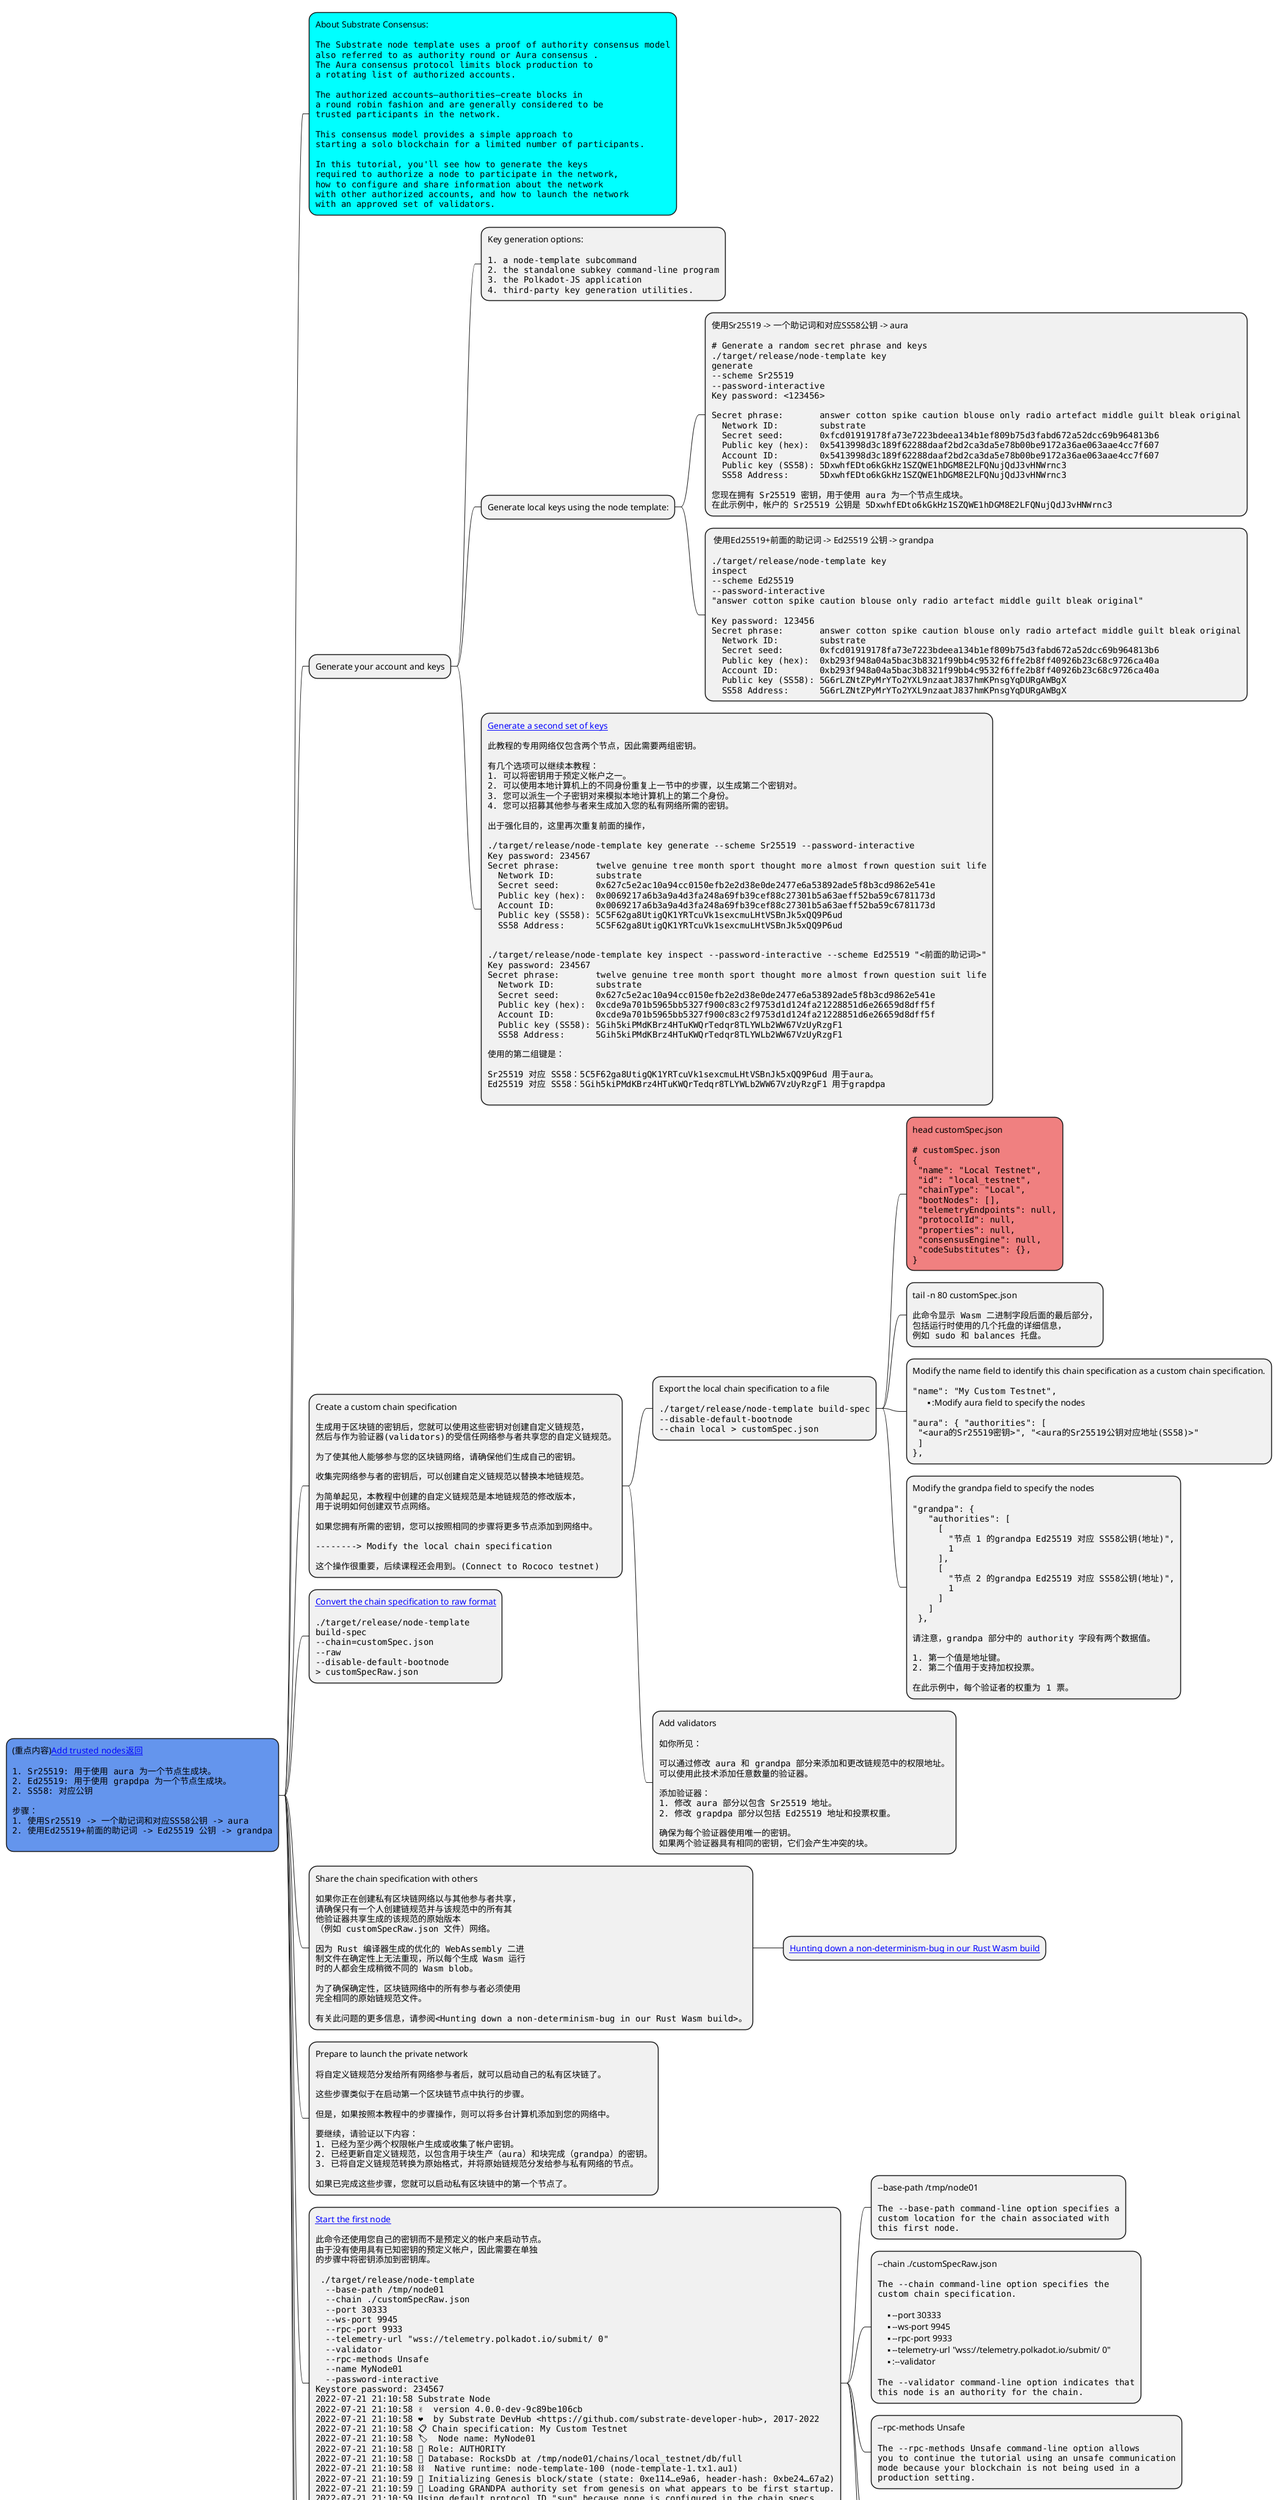 @startmindmap
'scale max 850 width
'!include ../../custom.conf
*[#cornflowerblue]:(重点内容)[[https://docs.substrate.io/tutorials/get-started/trusted-network/ Add trusted nodes]][[#总览 返回]]
<code>

1. Sr25519: 用于使用 aura 为一个节点生成块。
2. Ed25519: 用于使用 grapdpa 为一个节点生成块。
2. SS58: 对应公钥

步骤：
1. 使用Sr25519 -> 一个助记词和对应SS58公钥 -> aura
2. 使用Ed25519+前面的助记词 -> Ed25519 公钥 -> grandpa

</code>;
**[#aqua]:About Substrate Consensus:
<code>

The Substrate node template uses a proof of authority consensus model
also referred to as authority round or Aura consensus .
The Aura consensus protocol limits block production to
a rotating list of authorized accounts.

The authorized accounts—authorities—create blocks in
a round robin fashion and are generally considered to be
trusted participants in the network.

This consensus model provides a simple approach to
starting a solo blockchain for a limited number of participants.

In this tutorial, you'll see how to generate the keys
required to authorize a node to participate in the network,
how to configure and share information about the network
with other authorized accounts, and how to launch the network
with an approved set of validators.
</code>;
** Generate your account and keys
***:Key generation options:
<code>

1. a node-template subcommand
2. the standalone subkey command-line program
3. the Polkadot-JS application
4. third-party key generation utilities.
</code>;
*** Generate local keys using the node template:
****:使用Sr25519 -> 一个助记词和对应SS58公钥 -> aura
<code>

# Generate a random secret phrase and keys
./target/release/node-template key
generate
--scheme Sr25519
--password-interactive
Key password: <123456>

Secret phrase:       answer cotton spike caution blouse only radio artefact middle guilt bleak original
  Network ID:        substrate
  Secret seed:       0xfcd01919178fa73e7223bdeea134b1ef809b75d3fabd672a52dcc69b964813b6
  Public key (hex):  0x5413998d3c189f62288daaf2bd2ca3da5e78b00be9172a36ae063aae4cc7f607
  Account ID:        0x5413998d3c189f62288daaf2bd2ca3da5e78b00be9172a36ae063aae4cc7f607
  Public key (SS58): 5DxwhfEDto6kGkHz1SZQWE1hDGM8E2LFQNujQdJ3vHNWrnc3
  SS58 Address:      5DxwhfEDto6kGkHz1SZQWE1hDGM8E2LFQNujQdJ3vHNWrnc3

您现在拥有 Sr25519 密钥，用于使用 aura 为一个节点生成块。
在此示例中，帐户的 Sr25519 公钥是 5DxwhfEDto6kGkHz1SZQWE1hDGM8E2LFQNujQdJ3vHNWrnc3
</code>;
****: 使用Ed25519+前面的助记词 -> Ed25519 公钥 -> grandpa
<code>

./target/release/node-template key
inspect
--scheme Ed25519
--password-interactive
"answer cotton spike caution blouse only radio artefact middle guilt bleak original"

Key password: 123456
Secret phrase:       answer cotton spike caution blouse only radio artefact middle guilt bleak original
  Network ID:        substrate
  Secret seed:       0xfcd01919178fa73e7223bdeea134b1ef809b75d3fabd672a52dcc69b964813b6
  Public key (hex):  0xb293f948a04a5bac3b8321f99bb4c9532f6ffe2b8ff40926b23c68c9726ca40a
  Account ID:        0xb293f948a04a5bac3b8321f99bb4c9532f6ffe2b8ff40926b23c68c9726ca40a
  Public key (SS58): 5G6rLZNtZPyMrYTo2YXL9nzaatJ837hmKPnsgYqDURgAWBgX
  SS58 Address:      5G6rLZNtZPyMrYTo2YXL9nzaatJ837hmKPnsgYqDURgAWBgX
</code>;
***:[[https://docs.substrate.io/tutorials/get-started/trusted-network/#generate-a-second-set-of-keys Generate a second set of keys]]
<code>

此教程的专用网络仅包含两个节点，因此需要两组密钥。

有几个选项可以继续本教程：
1. 可以将密钥用于预定义帐户之一。
2. 可以使用本地计算机上的不同身份重复上一节中的步骤，以生成第二个密钥对。
3. 您可以派生一个子密钥对来模拟本地计算机上的第二个身份。
4. 您可以招募其他参与者来生成加入您的私有网络所需的密钥。

出于强化目的，这里再次重复前面的操作，

./target/release/node-template key generate --scheme Sr25519 --password-interactive
Key password: 234567
Secret phrase:       twelve genuine tree month sport thought more almost frown question suit life
  Network ID:        substrate
  Secret seed:       0x627c5e2ac10a94cc0150efb2e2d38e0de2477e6a53892ade5f8b3cd9862e541e
  Public key (hex):  0x0069217a6b3a9a4d3fa248a69fb39cef88c27301b5a63aeff52ba59c6781173d
  Account ID:        0x0069217a6b3a9a4d3fa248a69fb39cef88c27301b5a63aeff52ba59c6781173d
  Public key (SS58): 5C5F62ga8UtigQK1YRTcuVk1sexcmuLHtVSBnJk5xQQ9P6ud
  SS58 Address:      5C5F62ga8UtigQK1YRTcuVk1sexcmuLHtVSBnJk5xQQ9P6ud


./target/release/node-template key inspect --password-interactive --scheme Ed25519 "<前面的助记词>"
Key password: 234567
Secret phrase:       twelve genuine tree month sport thought more almost frown question suit life
  Network ID:        substrate
  Secret seed:       0x627c5e2ac10a94cc0150efb2e2d38e0de2477e6a53892ade5f8b3cd9862e541e
  Public key (hex):  0xcde9a701b5965bb5327f900c83c2f9753d1d124fa21228851d6e26659d8dff5f
  Account ID:        0xcde9a701b5965bb5327f900c83c2f9753d1d124fa21228851d6e26659d8dff5f
  Public key (SS58): 5Gih5kiPMdKBrz4HTuKWQrTedqr8TLYWLb2WW67VzUyRzgF1
  SS58 Address:      5Gih5kiPMdKBrz4HTuKWQrTedqr8TLYWLb2WW67VzUyRzgF1

使用的第二组键是：

Sr25519 对应 SS58：5C5F62ga8UtigQK1YRTcuVk1sexcmuLHtVSBnJk5xQQ9P6ud 用于aura。
Ed25519 对应 SS58：5Gih5kiPMdKBrz4HTuKWQrTedqr8TLYWLb2WW67VzUyRzgF1 用于grapdpa

</code>;
**:Create a custom chain specification
<code>

生成用于区块链的密钥后，您就可以使用这些密钥对创建自定义链规范，
然后与作为验证器(validators)的受信任网络参与者共享您的自定义链规范。

为了使其他人能够参与您的区块链网络，请确保他们生成自己的密钥。

收集完网络参与者的密钥后，可以创建自定义链规范以替换本地链规范。

为简单起见，本教程中创建的自定义链规范是本地链规范的修改版本，
用于说明如何创建双节点网络。

如果您拥有所需的密钥，您可以按照相同的步骤将更多节点添加到网络中。

--------> Modify the local chain specification

这个操作很重要，后续课程还会用到。(Connect to Rococo testnet)
</code>;
***:Export the local chain specification to a file
<code>

./target/release/node-template build-spec
--disable-default-bootnode
--chain local > customSpec.json
</code>;
****[#lightcoral]:head customSpec.json
<code>

# customSpec.json
{
 "name": "Local Testnet",
 "id": "local_testnet",
 "chainType": "Local",
 "bootNodes": [],
 "telemetryEndpoints": null,
 "protocolId": null,
 "properties": null,
 "consensusEngine": null,
 "codeSubstitutes": {},
}
</code>;
****:tail -n 80 customSpec.json
<code>

此命令显示 Wasm 二进制字段后面的最后部分，
包括运行时使用的几个托盘的详细信息，
例如 sudo 和 balances 托盘。
</code>;
****:Modify the name field to identify this chain specification as a custom chain specification.
<code>

"name": "My Custom Testnet",
</code>
****:Modify aura field to specify the nodes
<code>

"aura": { "authorities": [
 "<aura的Sr25519密钥>", "<aura的Sr25519公钥对应地址(SS58)>"
 ]
},
</code>;
****:Modify the grandpa field to specify the nodes
<code>

"grandpa": {
   "authorities": [
     [
       "节点 1 的grandpa Ed25519 对应 SS58公钥(地址)",
       1
     ],
     [
       "节点 2 的grandpa Ed25519 对应 SS58公钥(地址)",
       1
     ]
   ]
 },

请注意，grandpa 部分中的 authority 字段有两个数据值。

1. 第一个值是地址键。
2. 第二个值用于支持加权投票。

在此示例中，每个验证者的权重为 1 票。
</code>;
***:Add validators
<code>

如你所见：

可以通过修改 aura 和 grandpa 部分来添加和更改链规范中的权限地址。
可以使用此技术添加任意数量的验证器。

添加验证器：
1. 修改 aura 部分以包含 Sr25519 地址。
2. 修改 grapdpa 部分以包括 Ed25519 地址和投票权重。

确保为每个验证器使用唯一的密钥。
如果两个验证器具有相同的密钥，它们会产生冲突的块。
</code>;
**:[[https://docs.substrate.io/tutorials/get-started/trusted-network/#convert-the-chain-specification-to-raw-format Convert the chain specification to raw format]]
<code>

./target/release/node-template
build-spec
--chain=customSpec.json
--raw
--disable-default-bootnode
> customSpecRaw.json
</code>;
**:Share the chain specification with others
<code>

如果你正在创建私有区块链网络以与其他参与者共享，
请确保只有一个人创建链规范并与该规范中的所有其
他验证器共享生成的该规范的原始版本
（例如 customSpecRaw.json 文件）网络。

因为 Rust 编译器生成的优化的 WebAssembly 二进
制文件在确定性上无法重现，所以每个生成 Wasm 运行
时的人都会生成稍微不同的 Wasm blob。

为了确保确定性，区块链网络中的所有参与者必须使用
完全相同的原始链规范文件。

有关此问题的更多信息，请参阅<Hunting down a non-determinism-bug in our Rust Wasm build>。
</code>;
*** [[https://dev.to/gnunicorn/hunting-down-a-non-determinism-bug-in-our-rust-wasm-build-4fk1 Hunting down a non-determinism-bug in our Rust Wasm build]]
**:Prepare to launch the private network
<code>

将自定义链规范分发给所有网络参与者后，就可以启动自己的私有区块链了。

这些步骤类似于在启动第一个区块链节点中执行的步骤。

但是，如果按照本教程中的步骤操作，则可以将多台计算机添加到您的网络中。

要继续，请验证以下内容：
1. 已经为至少两个权限帐户生成或收集了帐户密钥。
2. 已经更新自定义链规范，以包含用于块生产（aura）和块完成（grandpa）的密钥。
3. 已将自定义链规范转换为原始格式，并将原始链规范分发给参与私有网络的节点。

如果已完成这些步骤，您就可以启动私有区块链中的第一个节点了。
</code>;
**:[[https://docs.substrate.io/tutorials/get-started/trusted-network/#start-the-first-node Start the first node]]
<code>

此命令还使用您自己的密钥而不是预定义的帐户来启动节点。
由于没有使用具有已知密钥的预定义帐户，因此需要在单独
的步骤中将密钥添加到密钥库。

 ./target/release/node-template
  --base-path /tmp/node01
  --chain ./customSpecRaw.json
  --port 30333
  --ws-port 9945
  --rpc-port 9933
  --telemetry-url "wss://telemetry.polkadot.io/submit/ 0"
  --validator
  --rpc-methods Unsafe
  --name MyNode01
  --password-interactive
Keystore password: 234567
2022-07-21 21:10:58 Substrate Node
2022-07-21 21:10:58 ✌️  version 4.0.0-dev-9c89be106cb
2022-07-21 21:10:58 ❤️  by Substrate DevHub <https://github.com/substrate-developer-hub>, 2017-2022
2022-07-21 21:10:58 📋 Chain specification: My Custom Testnet
2022-07-21 21:10:58 🏷  Node name: MyNode01
2022-07-21 21:10:58 👤 Role: AUTHORITY
2022-07-21 21:10:58 💾 Database: RocksDb at /tmp/node01/chains/local_testnet/db/full
2022-07-21 21:10:58 ⛓  Native runtime: node-template-100 (node-template-1.tx1.au1)
2022-07-21 21:10:59 🔨 Initializing Genesis block/state (state: 0xe114…e9a6, header-hash: 0xbe24…67a2)
2022-07-21 21:10:59 👴 Loading GRANDPA authority set from genesis on what appears to be first startup.
2022-07-21 21:10:59 Using default protocol ID "sup" because none is configured in the chain specs
2022-07-21 21:10:59 🏷  Local node identity is: 12D3KooWA6tqKTpAQVV8uanr7X3sRaEuTAaeHw3V5RVEupMoaCDA
2022-07-21 21:10:59 💻 Operating system: macos
2022-07-21 21:10:59 💻 CPU architecture: x86_64
2022-07-21 21:10:59 📦 Highest known block at #0
2022-07-21 21:10:59 〽️ Prometheus exporter started at 127.0.0.1:9615
</code>;
***:--base-path /tmp/node01
<code>

The --base-path command-line option specifies a
custom location for the chain associated with
this first node.
</code>;
***:--chain ./customSpecRaw.json
<code>

The --chain command-line option specifies the
custom chain specification.

</code>
*** --port 30333
*** --ws-port 9945
*** --rpc-port 9933
*** --telemetry-url "wss://telemetry.polkadot.io/submit/ 0"
***:--validator
<code>

The --validator command-line option indicates that
this node is an authority for the chain.
</code>;
***:--rpc-methods Unsafe
<code>

The --rpc-methods Unsafe command-line option allows
you to continue the tutorial using an unsafe communication
mode because your blockchain is not being used in a
production setting.
</code>;
***:--name MyNode01
<code>

The --name command-line option enables you to give
your node a human-readable name in the telemetry UI.
</code>;
*** --password-interactive
**:View information about node operations
<code>

注意其中的这些信息
</code>;
***:--chain
<code>

输出表明正在使用的链规范是您使用 --chain 命令行选项创建和指定的自定义链规范。
</code>;
***:--validator
<code>

输出表明该节点是一个授权，因为您使用 --validator 命令行选项启动了该节点。
</code>;
***:state
<code>

输出显示使用块哈希（状态：0x2bde…8f66，标头哈希：0x6c78…37de）初始化创世块。
</code>;
***:node identify
<code>

输出指定您的节点的本地节点身份。在此示例中，节点身份为
12d3koowlmrydlontytytytdyzlwde1paxzxtw5rgjmhlfzw96sx。
</code>;
***:IP address
<code>

输出指定用于节点的 IP 地址是本地主机 127.0.0.1。
</code>;
**:[[https://docs.substrate.io/tutorials/get-started/trusted-network/#add-keys-to-the-keystore Add keys to the keystore]]
<code>

启动第一个节点后，尚未生成任何块。

下一步是将两种类型的密钥添加到网络中每个节点的密钥库中。

对于每个节点：
1. 添加 aura 权限密钥以启用块生产。
2. 添加g randpa 权限密钥以启用块完成。

有几种方法可以将密钥插入密钥库。

对于本教程，您可以使用 key 子命令插入本地生成的密钥。
</code>;
***: Insert the aura secret key:
<code>

./target/release/node-template
key insert --base-path /tmp/node01
  --chain customSpecRaw.json
  --scheme Sr25519
  --suri <your-secret-seed>
  --password-interactive
  --key-type aura

Replace <your-secret-seed> with the secret phrase or
secret seed for the first key pair that you generated
in Generate local keys using node template.

You can also insert a key from a specified file location.

./target/release/node-template key insert --help
</code>;
***:Insert the grandpa secret key
<code>

./target/release/node-template key insert
  --base-path /tmp/node01
  --chain customSpecRaw.json
  --scheme Ed25519
  --suri <your-secret-key>
  --password-interactive
  --key-type gran
</code>;
***:Verify that your keys are in the keystore for node01
<code>

ls /tmp/node01/chains/local_testnet/keystore
</code>;
***:Restart the node
<code>

After you have added your keys to the keystore for
the first node under /tmp/node01, you can restart
the node using the command you used previously in
<Start the first node>.
</code>;
**:Enable other participants to join
<code>

tip: You can now allow other validators to join
the network using the --bootnodes and --validator
command-line options.

To add a second validator to the private network,
just start a second blockchain node

./target/release/node-template
  --base-path /tmp/node02
  --chain ./customSpecRaw.json
  --port 30334
  --ws-port 9946
  --rpc-port 9934
  --telemetry-url "wss://telemetry.polkadot.io/submit/ 0"
  --validator
  --rpc-methods Unsafe
  --name MyNode02
  --bootnodes
  /ip4/127.0.0.1/tcp/30333/p2p/12D3KooWLmrYDLoNTyTYtRdDyZLWDe1paxzxTw5RgjmHLfzW96SX
  --password-interactive
</code>;
@endmindmap